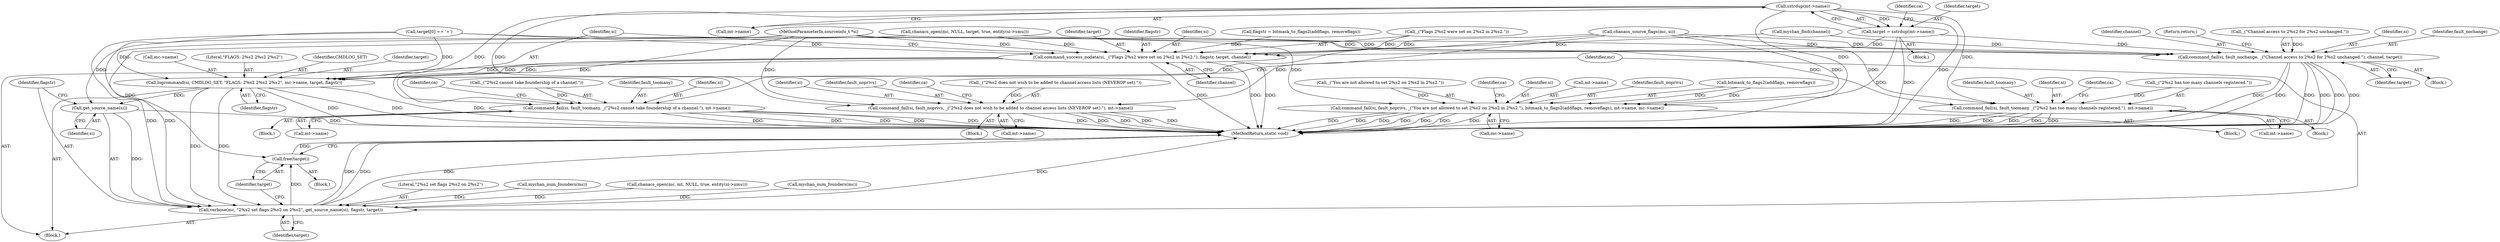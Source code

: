 digraph "0_atheme_c597156adc60a45b5f827793cd420945f47bc03b_1@API" {
"1000662" [label="(Call,sstrdup(mt->name))"];
"1000660" [label="(Call,target = sstrdup(mt->name))"];
"1001010" [label="(Call,command_fail(si, fault_nochange, _(\"Channel access to \2%s\2 for \2%s\2 unchanged.\"), channel, target))"];
"1001023" [label="(Call,command_success_nodata(si, _(\"Flags \2%s\2 were set on \2%s\2 in \2%s\2.\"), flagstr, target, channel))"];
"1001030" [label="(Call,logcommand(si, CMDLOG_SET, \"FLAGS: \2%s\2 \2%s\2 \2%s\2\", mc->name, target, flagstr))"];
"1001042" [label="(Call,get_source_name(si))"];
"1001039" [label="(Call,verbose(mc, \"\2%s\2 set flags \2%s\2 on \2%s\2\", get_source_name(si), flagstr, target))"];
"1001046" [label="(Call,free(target))"];
"1000757" [label="(Call,command_fail(si, fault_toomany, _(\"\2%s\2 has too many channels registered.\"), mt->name))"];
"1000773" [label="(Call,command_fail(si, fault_toomany, _(\"\2%s\2 cannot take foundership of a channel.\"), mt->name))"];
"1000826" [label="(Call,command_fail(si, fault_noprivs, _(\"\2%s\2 does not wish to be added to channel access lists (NEVEROP set).\"), mt->name))"];
"1000880" [label="(Call,command_fail(si, fault_noprivs, _(\"You are not allowed to set \2%s\2 on \2%s\2 in \2%s\2.\"), bitmask_to_flags2(addflags, removeflags), mt->name, mc->name))"];
"1001017" [label="(Return,return;)"];
"1000883" [label="(Call,_(\"You are not allowed to set \2%s\2 on \2%s\2 in \2%s\2.\"))"];
"1000762" [label="(Call,mt->name)"];
"1001018" [label="(Call,flagstr = bitmask_to_flags2(addflags, removeflags))"];
"1000759" [label="(Identifier,fault_toomany)"];
"1001025" [label="(Call,_(\"Flags \2%s\2 were set on \2%s\2 in \2%s\2.\"))"];
"1000667" [label="(Identifier,ca)"];
"1001010" [label="(Call,command_fail(si, fault_nochange, _(\"Channel access to \2%s\2 for \2%s\2 unchanged.\"), channel, target))"];
"1000156" [label="(Call,mychan_find(channel))"];
"1001041" [label="(Literal,\"\2%s\2 set flags \2%s\2 on \2%s\2\")"];
"1000773" [label="(Call,command_fail(si, fault_toomany, _(\"\2%s\2 cannot take foundership of a channel.\"), mt->name))"];
"1000895" [label="(Identifier,ca)"];
"1001034" [label="(Call,mc->name)"];
"1001033" [label="(Literal,\"FLAGS: \2%s\2 \2%s\2 \2%s\2\")"];
"1001040" [label="(Identifier,mc)"];
"1000774" [label="(Identifier,si)"];
"1001045" [label="(Identifier,target)"];
"1001030" [label="(Call,logcommand(si, CMDLOG_SET, \"FLAGS: \2%s\2 \2%s\2 \2%s\2\", mc->name, target, flagstr))"];
"1001043" [label="(Identifier,si)"];
"1000825" [label="(Block,)"];
"1000711" [label="(Call,mychan_num_founders(mc))"];
"1000880" [label="(Call,command_fail(si, fault_noprivs, _(\"You are not allowed to set \2%s\2 on \2%s\2 in \2%s\2.\"), bitmask_to_flags2(addflags, removeflags), mt->name, mc->name))"];
"1000924" [label="(Call,chanacs_open(mc, NULL, target, true, entity(si->smu)))"];
"1001046" [label="(Call,free(target))"];
"1001038" [label="(Identifier,flagstr)"];
"1000760" [label="(Call,_(\"\2%s\2 has too many channels registered.\"))"];
"1000782" [label="(Identifier,ca)"];
"1000772" [label="(Block,)"];
"1001044" [label="(Identifier,flagstr)"];
"1000827" [label="(Identifier,si)"];
"1000668" [label="(Call,chanacs_open(mc, mt, NULL, true, entity(si->smu)))"];
"1000107" [label="(MethodParameterIn,sourceinfo_t *si)"];
"1000776" [label="(Call,_(\"\2%s\2 cannot take foundership of a channel.\"))"];
"1000828" [label="(Identifier,fault_noprivs)"];
"1000891" [label="(Call,mc->name)"];
"1000660" [label="(Call,target = sstrdup(mt->name))"];
"1000881" [label="(Identifier,si)"];
"1000831" [label="(Call,mt->name)"];
"1001013" [label="(Call,_(\"Channel access to \2%s\2 for \2%s\2 unchanged.\"))"];
"1000835" [label="(Identifier,ca)"];
"1000879" [label="(Block,)"];
"1001042" [label="(Call,get_source_name(si))"];
"1000661" [label="(Identifier,target)"];
"1001039" [label="(Call,verbose(mc, \"\2%s\2 set flags \2%s\2 on \2%s\2\", get_source_name(si), flagstr, target))"];
"1000888" [label="(Call,mt->name)"];
"1001032" [label="(Identifier,CMDLOG_SET)"];
"1001023" [label="(Call,command_success_nodata(si, _(\"Flags \2%s\2 were set on \2%s\2 in \2%s\2.\"), flagstr, target, channel))"];
"1000110" [label="(Block,)"];
"1000882" [label="(Identifier,fault_noprivs)"];
"1000885" [label="(Call,bitmask_to_flags2(addflags, removeflags))"];
"1001028" [label="(Identifier,target)"];
"1000195" [label="(Call,target[0] == '+')"];
"1001011" [label="(Identifier,si)"];
"1000346" [label="(Block,)"];
"1000462" [label="(Call,chanacs_source_flags(mc, si))"];
"1000778" [label="(Call,mt->name)"];
"1000775" [label="(Identifier,fault_toomany)"];
"1001027" [label="(Identifier,flagstr)"];
"1000735" [label="(Call,mychan_num_founders(mc))"];
"1000829" [label="(Call,_(\"\2%s\2 does not wish to be added to channel access lists (NEVEROP set).\"))"];
"1000826" [label="(Call,command_fail(si, fault_noprivs, _(\"\2%s\2 does not wish to be added to channel access lists (NEVEROP set).\"), mt->name))"];
"1001047" [label="(Identifier,target)"];
"1000663" [label="(Call,mt->name)"];
"1000756" [label="(Block,)"];
"1000758" [label="(Identifier,si)"];
"1001016" [label="(Identifier,target)"];
"1001048" [label="(MethodReturn,static void)"];
"1000643" [label="(Block,)"];
"1001029" [label="(Identifier,channel)"];
"1001024" [label="(Identifier,si)"];
"1001031" [label="(Identifier,si)"];
"1001009" [label="(Block,)"];
"1001037" [label="(Identifier,target)"];
"1001012" [label="(Identifier,fault_nochange)"];
"1001015" [label="(Identifier,channel)"];
"1000662" [label="(Call,sstrdup(mt->name))"];
"1000757" [label="(Call,command_fail(si, fault_toomany, _(\"\2%s\2 has too many channels registered.\"), mt->name))"];
"1000766" [label="(Identifier,ca)"];
"1000662" -> "1000660"  [label="AST: "];
"1000662" -> "1000663"  [label="CFG: "];
"1000663" -> "1000662"  [label="AST: "];
"1000660" -> "1000662"  [label="CFG: "];
"1000662" -> "1001048"  [label="DDG: "];
"1000662" -> "1000660"  [label="DDG: "];
"1000662" -> "1000757"  [label="DDG: "];
"1000662" -> "1000773"  [label="DDG: "];
"1000662" -> "1000826"  [label="DDG: "];
"1000662" -> "1000880"  [label="DDG: "];
"1000660" -> "1000643"  [label="AST: "];
"1000661" -> "1000660"  [label="AST: "];
"1000667" -> "1000660"  [label="CFG: "];
"1000660" -> "1001048"  [label="DDG: "];
"1000660" -> "1001048"  [label="DDG: "];
"1000660" -> "1001010"  [label="DDG: "];
"1000660" -> "1001023"  [label="DDG: "];
"1001010" -> "1001009"  [label="AST: "];
"1001010" -> "1001016"  [label="CFG: "];
"1001011" -> "1001010"  [label="AST: "];
"1001012" -> "1001010"  [label="AST: "];
"1001013" -> "1001010"  [label="AST: "];
"1001015" -> "1001010"  [label="AST: "];
"1001016" -> "1001010"  [label="AST: "];
"1001017" -> "1001010"  [label="CFG: "];
"1001010" -> "1001048"  [label="DDG: "];
"1001010" -> "1001048"  [label="DDG: "];
"1001010" -> "1001048"  [label="DDG: "];
"1001010" -> "1001048"  [label="DDG: "];
"1001010" -> "1001048"  [label="DDG: "];
"1001010" -> "1001048"  [label="DDG: "];
"1000462" -> "1001010"  [label="DDG: "];
"1000107" -> "1001010"  [label="DDG: "];
"1001013" -> "1001010"  [label="DDG: "];
"1000156" -> "1001010"  [label="DDG: "];
"1000924" -> "1001010"  [label="DDG: "];
"1000195" -> "1001010"  [label="DDG: "];
"1001023" -> "1000346"  [label="AST: "];
"1001023" -> "1001029"  [label="CFG: "];
"1001024" -> "1001023"  [label="AST: "];
"1001025" -> "1001023"  [label="AST: "];
"1001027" -> "1001023"  [label="AST: "];
"1001028" -> "1001023"  [label="AST: "];
"1001029" -> "1001023"  [label="AST: "];
"1001031" -> "1001023"  [label="CFG: "];
"1001023" -> "1001048"  [label="DDG: "];
"1001023" -> "1001048"  [label="DDG: "];
"1001023" -> "1001048"  [label="DDG: "];
"1000462" -> "1001023"  [label="DDG: "];
"1000107" -> "1001023"  [label="DDG: "];
"1001025" -> "1001023"  [label="DDG: "];
"1001018" -> "1001023"  [label="DDG: "];
"1000924" -> "1001023"  [label="DDG: "];
"1000195" -> "1001023"  [label="DDG: "];
"1000156" -> "1001023"  [label="DDG: "];
"1001023" -> "1001030"  [label="DDG: "];
"1001023" -> "1001030"  [label="DDG: "];
"1001023" -> "1001030"  [label="DDG: "];
"1001030" -> "1000346"  [label="AST: "];
"1001030" -> "1001038"  [label="CFG: "];
"1001031" -> "1001030"  [label="AST: "];
"1001032" -> "1001030"  [label="AST: "];
"1001033" -> "1001030"  [label="AST: "];
"1001034" -> "1001030"  [label="AST: "];
"1001037" -> "1001030"  [label="AST: "];
"1001038" -> "1001030"  [label="AST: "];
"1001040" -> "1001030"  [label="CFG: "];
"1001030" -> "1001048"  [label="DDG: "];
"1001030" -> "1001048"  [label="DDG: "];
"1001030" -> "1001048"  [label="DDG: "];
"1000107" -> "1001030"  [label="DDG: "];
"1000195" -> "1001030"  [label="DDG: "];
"1001030" -> "1001042"  [label="DDG: "];
"1001030" -> "1001039"  [label="DDG: "];
"1001030" -> "1001039"  [label="DDG: "];
"1001042" -> "1001039"  [label="AST: "];
"1001042" -> "1001043"  [label="CFG: "];
"1001043" -> "1001042"  [label="AST: "];
"1001044" -> "1001042"  [label="CFG: "];
"1001042" -> "1001048"  [label="DDG: "];
"1001042" -> "1001039"  [label="DDG: "];
"1000107" -> "1001042"  [label="DDG: "];
"1001039" -> "1000346"  [label="AST: "];
"1001039" -> "1001045"  [label="CFG: "];
"1001040" -> "1001039"  [label="AST: "];
"1001041" -> "1001039"  [label="AST: "];
"1001044" -> "1001039"  [label="AST: "];
"1001045" -> "1001039"  [label="AST: "];
"1001047" -> "1001039"  [label="CFG: "];
"1001039" -> "1001048"  [label="DDG: "];
"1001039" -> "1001048"  [label="DDG: "];
"1001039" -> "1001048"  [label="DDG: "];
"1001039" -> "1001048"  [label="DDG: "];
"1000711" -> "1001039"  [label="DDG: "];
"1000924" -> "1001039"  [label="DDG: "];
"1000668" -> "1001039"  [label="DDG: "];
"1000735" -> "1001039"  [label="DDG: "];
"1000195" -> "1001039"  [label="DDG: "];
"1001039" -> "1001046"  [label="DDG: "];
"1001046" -> "1000110"  [label="AST: "];
"1001046" -> "1001047"  [label="CFG: "];
"1001047" -> "1001046"  [label="AST: "];
"1001048" -> "1001046"  [label="CFG: "];
"1001046" -> "1001048"  [label="DDG: "];
"1000195" -> "1001046"  [label="DDG: "];
"1000757" -> "1000756"  [label="AST: "];
"1000757" -> "1000762"  [label="CFG: "];
"1000758" -> "1000757"  [label="AST: "];
"1000759" -> "1000757"  [label="AST: "];
"1000760" -> "1000757"  [label="AST: "];
"1000762" -> "1000757"  [label="AST: "];
"1000766" -> "1000757"  [label="CFG: "];
"1000757" -> "1001048"  [label="DDG: "];
"1000757" -> "1001048"  [label="DDG: "];
"1000757" -> "1001048"  [label="DDG: "];
"1000757" -> "1001048"  [label="DDG: "];
"1000757" -> "1001048"  [label="DDG: "];
"1000462" -> "1000757"  [label="DDG: "];
"1000107" -> "1000757"  [label="DDG: "];
"1000760" -> "1000757"  [label="DDG: "];
"1000773" -> "1000772"  [label="AST: "];
"1000773" -> "1000778"  [label="CFG: "];
"1000774" -> "1000773"  [label="AST: "];
"1000775" -> "1000773"  [label="AST: "];
"1000776" -> "1000773"  [label="AST: "];
"1000778" -> "1000773"  [label="AST: "];
"1000782" -> "1000773"  [label="CFG: "];
"1000773" -> "1001048"  [label="DDG: "];
"1000773" -> "1001048"  [label="DDG: "];
"1000773" -> "1001048"  [label="DDG: "];
"1000773" -> "1001048"  [label="DDG: "];
"1000773" -> "1001048"  [label="DDG: "];
"1000462" -> "1000773"  [label="DDG: "];
"1000107" -> "1000773"  [label="DDG: "];
"1000776" -> "1000773"  [label="DDG: "];
"1000826" -> "1000825"  [label="AST: "];
"1000826" -> "1000831"  [label="CFG: "];
"1000827" -> "1000826"  [label="AST: "];
"1000828" -> "1000826"  [label="AST: "];
"1000829" -> "1000826"  [label="AST: "];
"1000831" -> "1000826"  [label="AST: "];
"1000835" -> "1000826"  [label="CFG: "];
"1000826" -> "1001048"  [label="DDG: "];
"1000826" -> "1001048"  [label="DDG: "];
"1000826" -> "1001048"  [label="DDG: "];
"1000826" -> "1001048"  [label="DDG: "];
"1000826" -> "1001048"  [label="DDG: "];
"1000462" -> "1000826"  [label="DDG: "];
"1000107" -> "1000826"  [label="DDG: "];
"1000829" -> "1000826"  [label="DDG: "];
"1000880" -> "1000879"  [label="AST: "];
"1000880" -> "1000891"  [label="CFG: "];
"1000881" -> "1000880"  [label="AST: "];
"1000882" -> "1000880"  [label="AST: "];
"1000883" -> "1000880"  [label="AST: "];
"1000885" -> "1000880"  [label="AST: "];
"1000888" -> "1000880"  [label="AST: "];
"1000891" -> "1000880"  [label="AST: "];
"1000895" -> "1000880"  [label="CFG: "];
"1000880" -> "1001048"  [label="DDG: "];
"1000880" -> "1001048"  [label="DDG: "];
"1000880" -> "1001048"  [label="DDG: "];
"1000880" -> "1001048"  [label="DDG: "];
"1000880" -> "1001048"  [label="DDG: "];
"1000880" -> "1001048"  [label="DDG: "];
"1000880" -> "1001048"  [label="DDG: "];
"1000462" -> "1000880"  [label="DDG: "];
"1000107" -> "1000880"  [label="DDG: "];
"1000883" -> "1000880"  [label="DDG: "];
"1000885" -> "1000880"  [label="DDG: "];
"1000885" -> "1000880"  [label="DDG: "];
}
